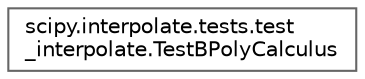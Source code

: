 digraph "Graphical Class Hierarchy"
{
 // LATEX_PDF_SIZE
  bgcolor="transparent";
  edge [fontname=Helvetica,fontsize=10,labelfontname=Helvetica,labelfontsize=10];
  node [fontname=Helvetica,fontsize=10,shape=box,height=0.2,width=0.4];
  rankdir="LR";
  Node0 [id="Node000000",label="scipy.interpolate.tests.test\l_interpolate.TestBPolyCalculus",height=0.2,width=0.4,color="grey40", fillcolor="white", style="filled",URL="$d0/dca/classscipy_1_1interpolate_1_1tests_1_1test__interpolate_1_1TestBPolyCalculus.html",tooltip=" "];
}
